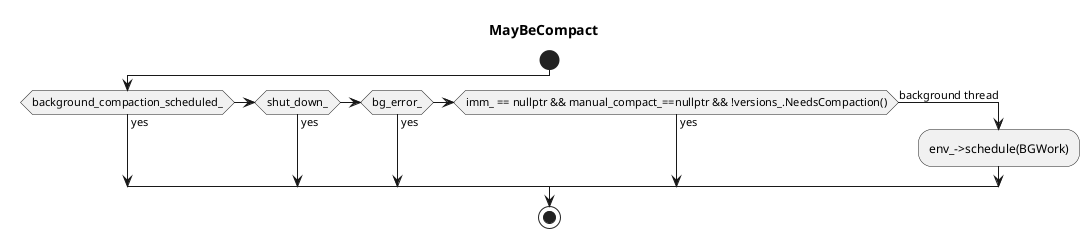 @startuml
title MayBeCompact
skinparam conditionStyle InsideDiamond
start
if (background_compaction_scheduled_) then (yes)
elseif (shut_down_) then(yes)
elseif (bg_error_) then(yes)
elseif (imm_ == nullptr && manual_compact_==nullptr && !versions_.NeedsCompaction()) then(yes)
else (background thread)
  :env_->schedule(BGWork);
endif
stop
@enduml